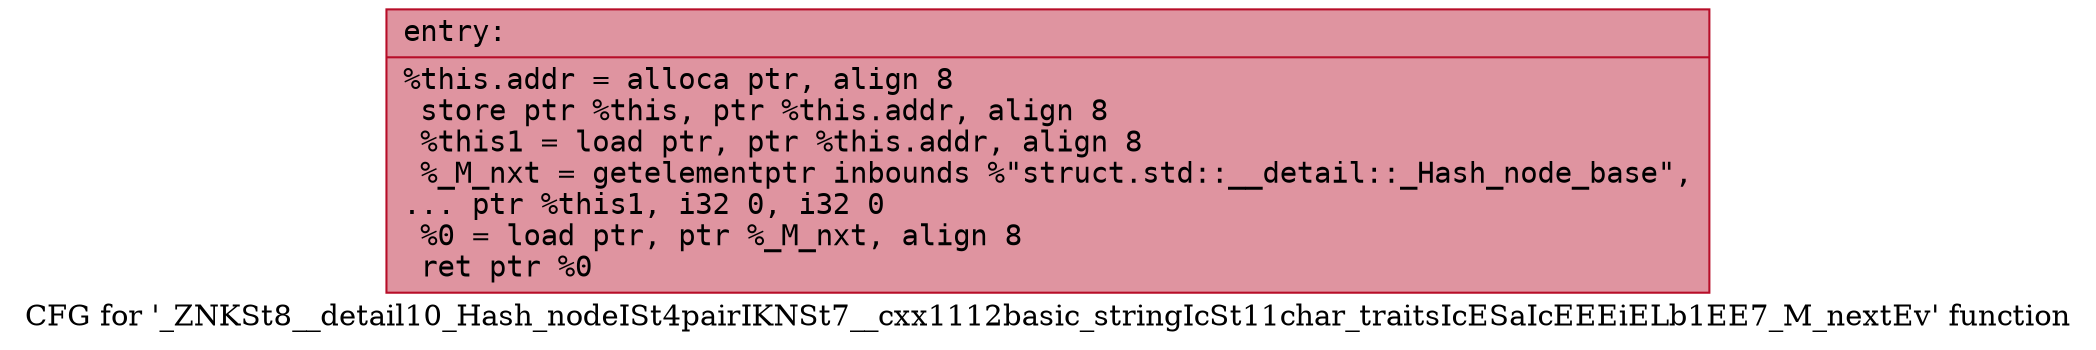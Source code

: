 digraph "CFG for '_ZNKSt8__detail10_Hash_nodeISt4pairIKNSt7__cxx1112basic_stringIcSt11char_traitsIcESaIcEEEiELb1EE7_M_nextEv' function" {
	label="CFG for '_ZNKSt8__detail10_Hash_nodeISt4pairIKNSt7__cxx1112basic_stringIcSt11char_traitsIcESaIcEEEiELb1EE7_M_nextEv' function";

	Node0x55c7e0600280 [shape=record,color="#b70d28ff", style=filled, fillcolor="#b70d2870" fontname="Courier",label="{entry:\l|  %this.addr = alloca ptr, align 8\l  store ptr %this, ptr %this.addr, align 8\l  %this1 = load ptr, ptr %this.addr, align 8\l  %_M_nxt = getelementptr inbounds %\"struct.std::__detail::_Hash_node_base\",\l... ptr %this1, i32 0, i32 0\l  %0 = load ptr, ptr %_M_nxt, align 8\l  ret ptr %0\l}"];
}
